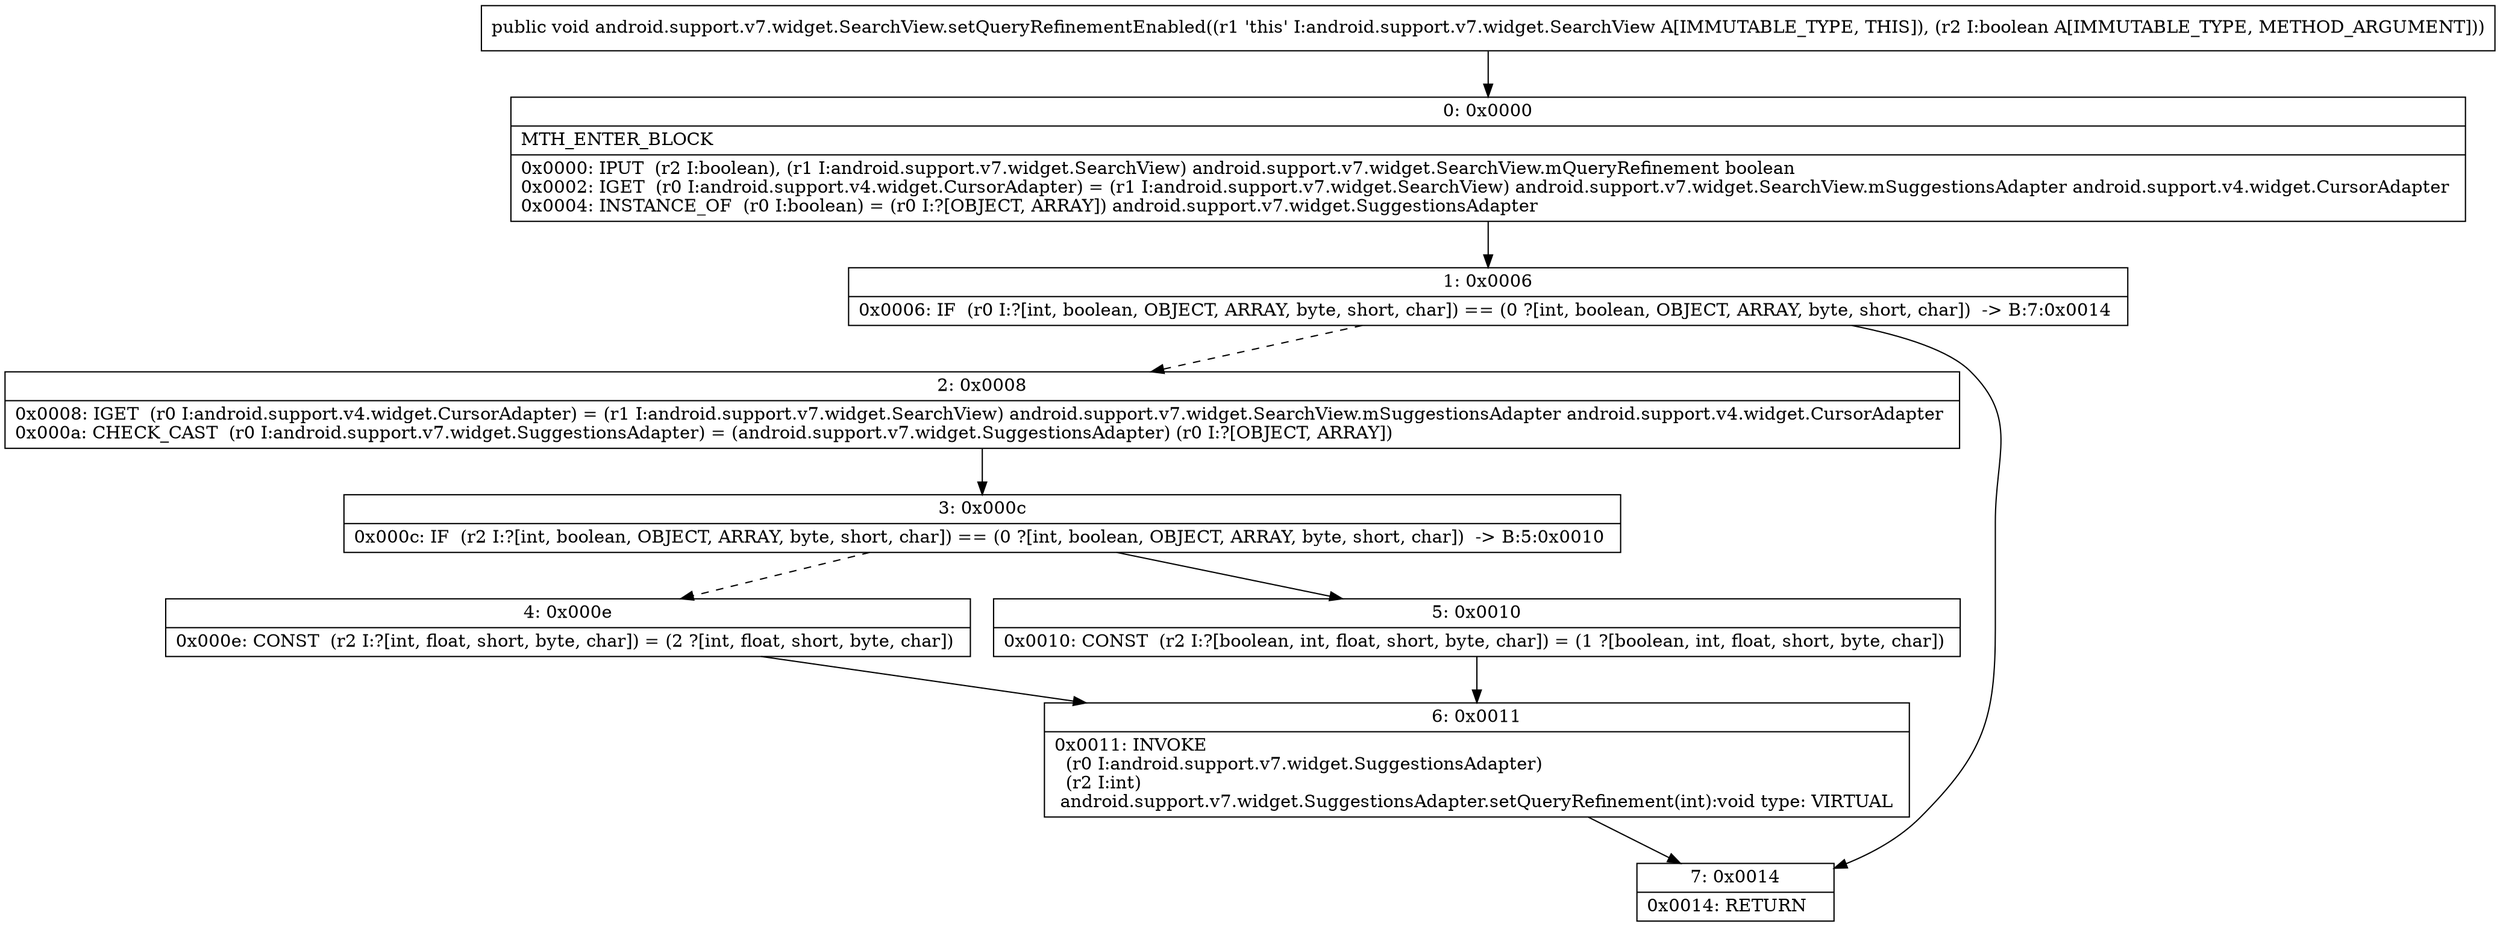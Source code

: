 digraph "CFG forandroid.support.v7.widget.SearchView.setQueryRefinementEnabled(Z)V" {
Node_0 [shape=record,label="{0\:\ 0x0000|MTH_ENTER_BLOCK\l|0x0000: IPUT  (r2 I:boolean), (r1 I:android.support.v7.widget.SearchView) android.support.v7.widget.SearchView.mQueryRefinement boolean \l0x0002: IGET  (r0 I:android.support.v4.widget.CursorAdapter) = (r1 I:android.support.v7.widget.SearchView) android.support.v7.widget.SearchView.mSuggestionsAdapter android.support.v4.widget.CursorAdapter \l0x0004: INSTANCE_OF  (r0 I:boolean) = (r0 I:?[OBJECT, ARRAY]) android.support.v7.widget.SuggestionsAdapter \l}"];
Node_1 [shape=record,label="{1\:\ 0x0006|0x0006: IF  (r0 I:?[int, boolean, OBJECT, ARRAY, byte, short, char]) == (0 ?[int, boolean, OBJECT, ARRAY, byte, short, char])  \-\> B:7:0x0014 \l}"];
Node_2 [shape=record,label="{2\:\ 0x0008|0x0008: IGET  (r0 I:android.support.v4.widget.CursorAdapter) = (r1 I:android.support.v7.widget.SearchView) android.support.v7.widget.SearchView.mSuggestionsAdapter android.support.v4.widget.CursorAdapter \l0x000a: CHECK_CAST  (r0 I:android.support.v7.widget.SuggestionsAdapter) = (android.support.v7.widget.SuggestionsAdapter) (r0 I:?[OBJECT, ARRAY]) \l}"];
Node_3 [shape=record,label="{3\:\ 0x000c|0x000c: IF  (r2 I:?[int, boolean, OBJECT, ARRAY, byte, short, char]) == (0 ?[int, boolean, OBJECT, ARRAY, byte, short, char])  \-\> B:5:0x0010 \l}"];
Node_4 [shape=record,label="{4\:\ 0x000e|0x000e: CONST  (r2 I:?[int, float, short, byte, char]) = (2 ?[int, float, short, byte, char]) \l}"];
Node_5 [shape=record,label="{5\:\ 0x0010|0x0010: CONST  (r2 I:?[boolean, int, float, short, byte, char]) = (1 ?[boolean, int, float, short, byte, char]) \l}"];
Node_6 [shape=record,label="{6\:\ 0x0011|0x0011: INVOKE  \l  (r0 I:android.support.v7.widget.SuggestionsAdapter)\l  (r2 I:int)\l android.support.v7.widget.SuggestionsAdapter.setQueryRefinement(int):void type: VIRTUAL \l}"];
Node_7 [shape=record,label="{7\:\ 0x0014|0x0014: RETURN   \l}"];
MethodNode[shape=record,label="{public void android.support.v7.widget.SearchView.setQueryRefinementEnabled((r1 'this' I:android.support.v7.widget.SearchView A[IMMUTABLE_TYPE, THIS]), (r2 I:boolean A[IMMUTABLE_TYPE, METHOD_ARGUMENT])) }"];
MethodNode -> Node_0;
Node_0 -> Node_1;
Node_1 -> Node_2[style=dashed];
Node_1 -> Node_7;
Node_2 -> Node_3;
Node_3 -> Node_4[style=dashed];
Node_3 -> Node_5;
Node_4 -> Node_6;
Node_5 -> Node_6;
Node_6 -> Node_7;
}

